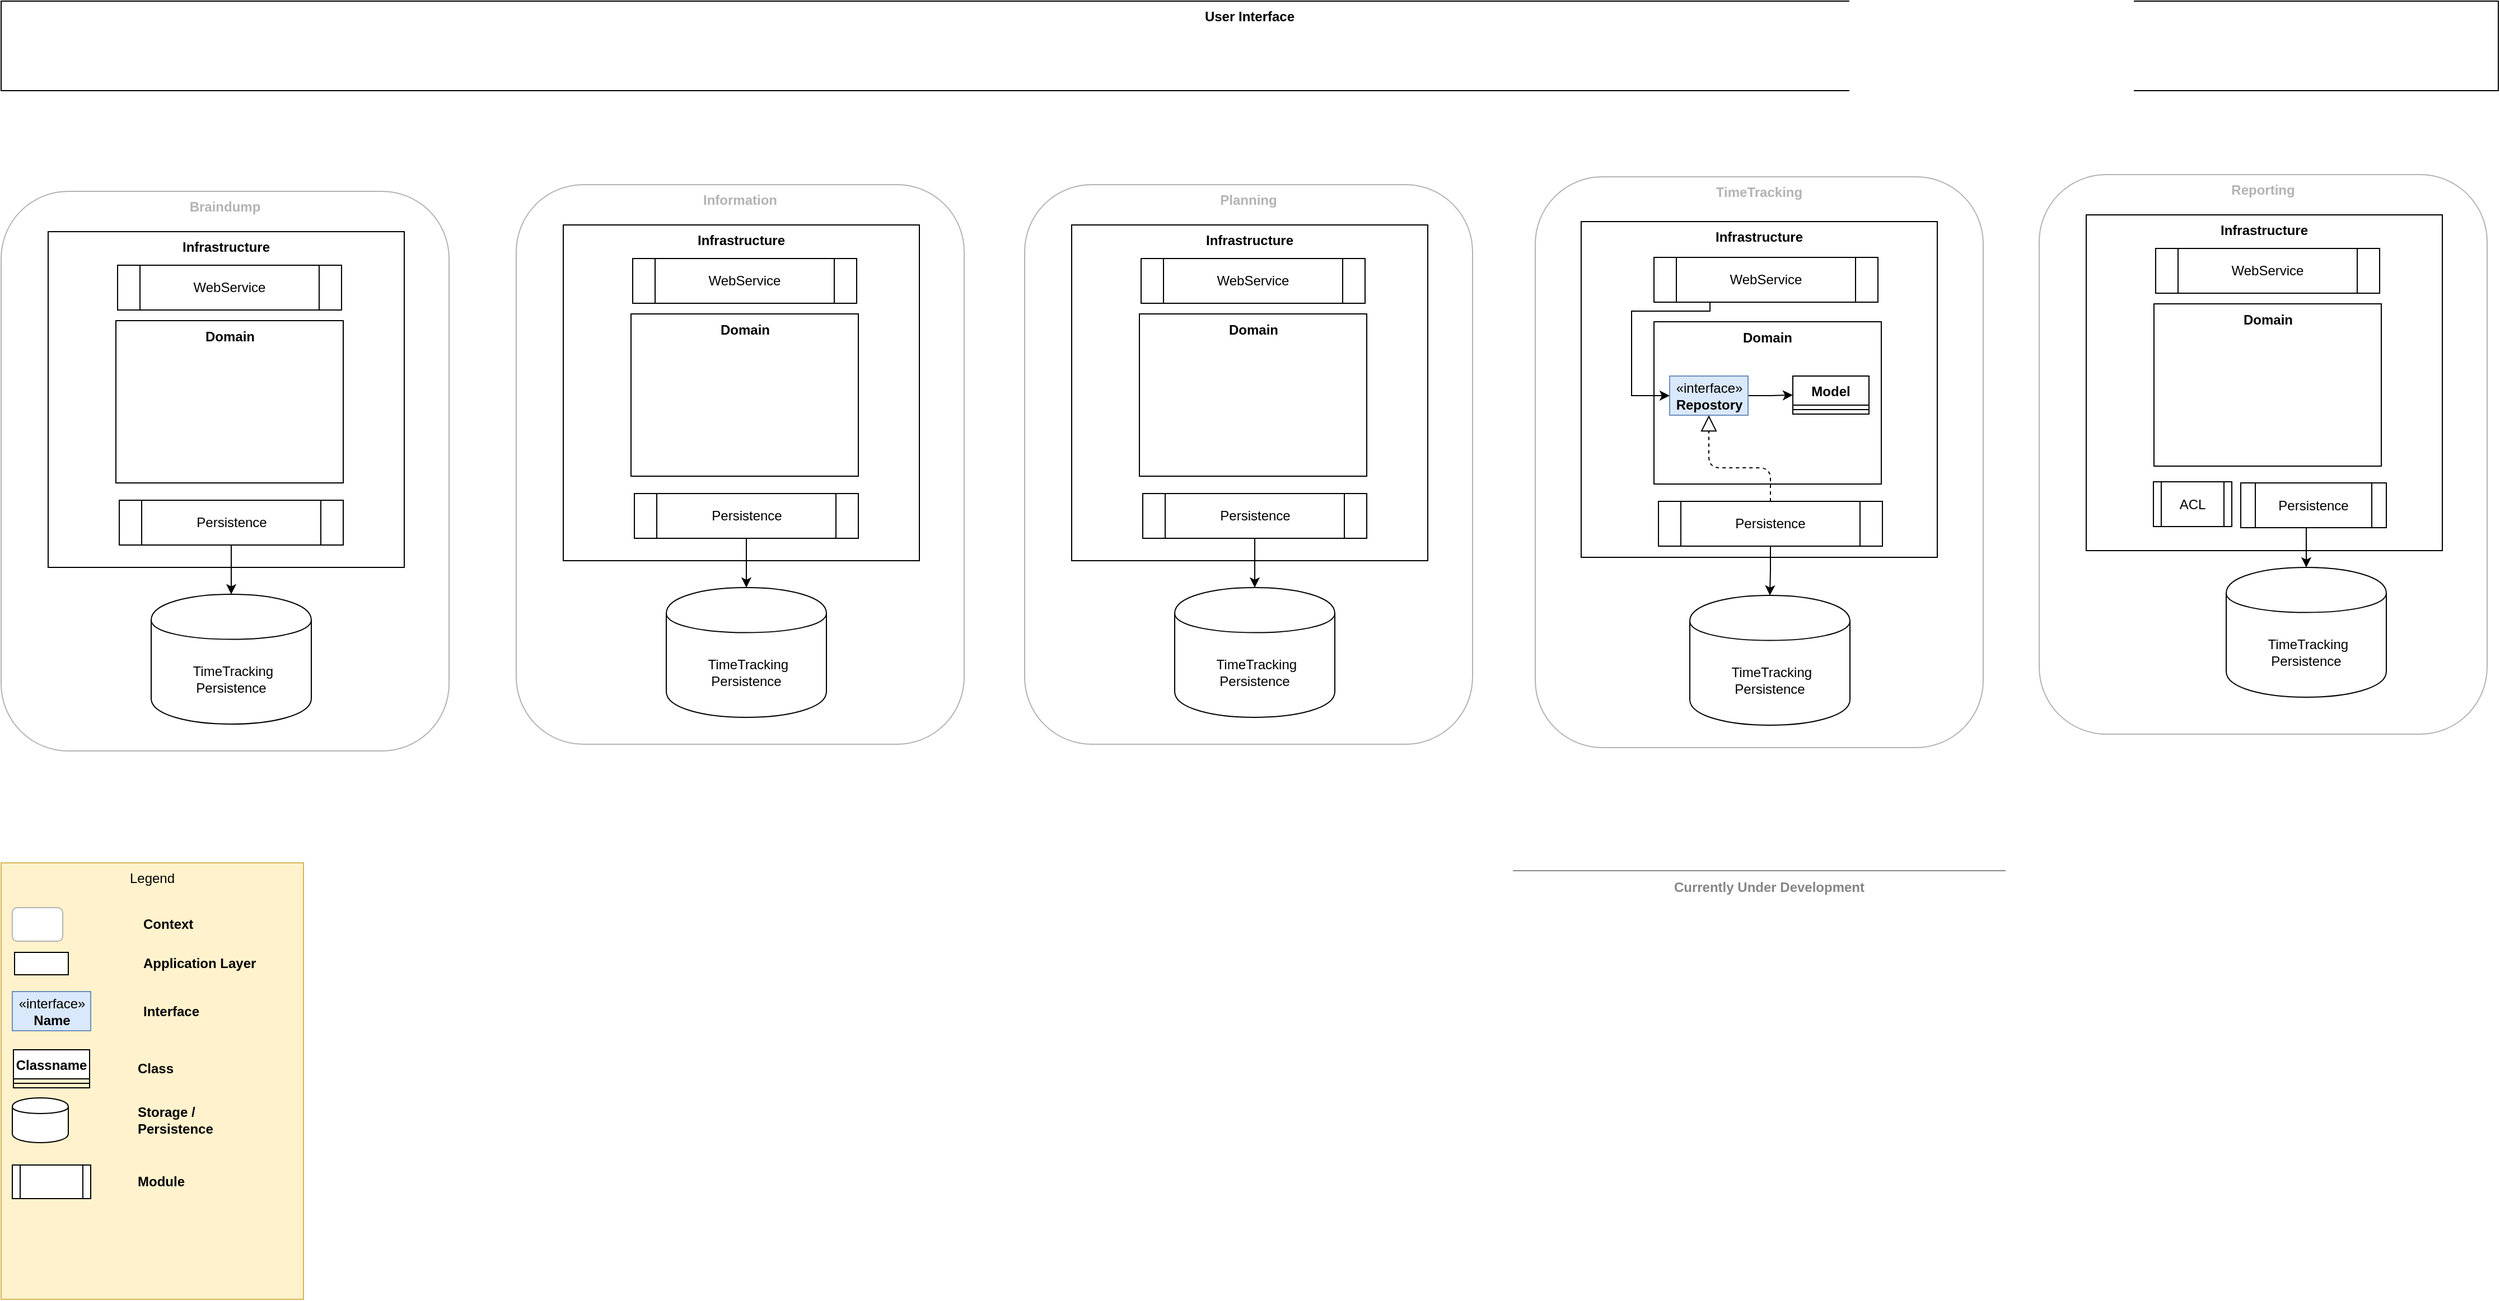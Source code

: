 <mxfile version="12.4.2" type="device" pages="1"><diagram id="JftmDW5fWOyAimVL_-tl" name="Page-1"><mxGraphModel dx="3433" dy="2063" grid="1" gridSize="10" guides="1" tooltips="1" connect="1" arrows="1" fold="1" page="1" pageScale="1" pageWidth="850" pageHeight="1100" math="0" shadow="0"><root><mxCell id="0"/><mxCell id="1" parent="0"/><mxCell id="V-Q1SiW0jfg4uttOCsN8-1" value="Legend" style="rounded=0;whiteSpace=wrap;html=1;verticalAlign=top;fillColor=#fff2cc;strokeColor=#d6b656;" parent="1" vertex="1"><mxGeometry x="50" y="830" width="270" height="390" as="geometry"/></mxCell><mxCell id="V-Q1SiW0jfg4uttOCsN8-2" value="TimeTracking" style="rounded=1;whiteSpace=wrap;html=1;verticalAlign=top;fontStyle=1;fontColor=#B3B3B3;strokeColor=#B3B3B3;" parent="1" vertex="1"><mxGeometry x="1420" y="217" width="400" height="510" as="geometry"/></mxCell><mxCell id="V-Q1SiW0jfg4uttOCsN8-3" value="Infrastructure" style="rounded=0;whiteSpace=wrap;html=1;verticalAlign=top;fontStyle=1" parent="1" vertex="1"><mxGeometry x="1461" y="257" width="318" height="300" as="geometry"/></mxCell><mxCell id="V-Q1SiW0jfg4uttOCsN8-4" value="Domain" style="rounded=0;whiteSpace=wrap;html=1;verticalAlign=top;fontStyle=1" parent="1" vertex="1"><mxGeometry x="1526" y="346.5" width="203" height="145" as="geometry"/></mxCell><mxCell id="V-Q1SiW0jfg4uttOCsN8-5" value="" style="rounded=1;whiteSpace=wrap;html=1;verticalAlign=top;fontStyle=1;fontColor=#B3B3B3;strokeColor=#B3B3B3;" parent="1" vertex="1"><mxGeometry x="60" y="870" width="45" height="30" as="geometry"/></mxCell><mxCell id="V-Q1SiW0jfg4uttOCsN8-6" value="Context" style="text;html=1;align=left;verticalAlign=middle;whiteSpace=wrap;rounded=0;fontStyle=1" parent="1" vertex="1"><mxGeometry x="175" y="875" width="40" height="20" as="geometry"/></mxCell><mxCell id="V-Q1SiW0jfg4uttOCsN8-7" value="" style="rounded=0;whiteSpace=wrap;html=1;verticalAlign=top;fontStyle=1" parent="1" vertex="1"><mxGeometry x="62" y="910" width="48" height="20" as="geometry"/></mxCell><mxCell id="V-Q1SiW0jfg4uttOCsN8-8" value="Application Layer" style="text;html=1;align=left;verticalAlign=middle;whiteSpace=wrap;rounded=0;fontStyle=1" parent="1" vertex="1"><mxGeometry x="175" y="910" width="110" height="20" as="geometry"/></mxCell><mxCell id="V-Q1SiW0jfg4uttOCsN8-9" value="&amp;laquo;interface&amp;raquo;&lt;br&gt;&lt;b&gt;Name&lt;/b&gt;" style="html=1;fillColor=#dae8fc;strokeColor=#6c8ebf;" parent="1" vertex="1"><mxGeometry x="60" y="945" width="70" height="35" as="geometry"/></mxCell><mxCell id="V-Q1SiW0jfg4uttOCsN8-10" value="Interface" style="text;html=1;align=left;verticalAlign=middle;whiteSpace=wrap;rounded=0;fontStyle=1" parent="1" vertex="1"><mxGeometry x="175" y="952.5" width="110" height="20" as="geometry"/></mxCell><mxCell id="V-Q1SiW0jfg4uttOCsN8-11" value="Model" style="swimlane;fontStyle=1;align=center;verticalAlign=top;childLayout=stackLayout;horizontal=1;startSize=26;horizontalStack=0;resizeParent=1;resizeParentMax=0;resizeLast=0;collapsible=1;marginBottom=0;" parent="1" vertex="1"><mxGeometry x="1650" y="395" width="68" height="34" as="geometry"/></mxCell><mxCell id="V-Q1SiW0jfg4uttOCsN8-12" value="" style="line;strokeWidth=1;fillColor=none;align=left;verticalAlign=middle;spacingTop=-1;spacingLeft=3;spacingRight=3;rotatable=0;labelPosition=right;points=[];portConstraint=eastwest;" parent="V-Q1SiW0jfg4uttOCsN8-11" vertex="1"><mxGeometry y="26" width="68" height="8" as="geometry"/></mxCell><mxCell id="V-Q1SiW0jfg4uttOCsN8-13" value="Class" style="text;html=1;align=left;verticalAlign=middle;whiteSpace=wrap;rounded=0;fontStyle=1" parent="1" vertex="1"><mxGeometry x="170" y="1004" width="110" height="20" as="geometry"/></mxCell><mxCell id="V-Q1SiW0jfg4uttOCsN8-14" value="User Interface" style="rounded=0;whiteSpace=wrap;html=1;verticalAlign=top;fontStyle=1" parent="1" vertex="1"><mxGeometry x="50" y="60" width="2230" height="80" as="geometry"/></mxCell><mxCell id="V-Q1SiW0jfg4uttOCsN8-15" value="" style="shape=cylinder;whiteSpace=wrap;html=1;boundedLbl=1;backgroundOutline=1;align=left;" parent="1" vertex="1"><mxGeometry x="60" y="1040" width="50" height="40" as="geometry"/></mxCell><mxCell id="V-Q1SiW0jfg4uttOCsN8-16" value="Storage / Persistence" style="text;html=1;align=left;verticalAlign=middle;whiteSpace=wrap;rounded=0;fontStyle=1" parent="1" vertex="1"><mxGeometry x="170" y="1050" width="110" height="20" as="geometry"/></mxCell><mxCell id="V-Q1SiW0jfg4uttOCsN8-17" value="&amp;nbsp;TimeTracking Persistence" style="shape=cylinder;whiteSpace=wrap;html=1;boundedLbl=1;backgroundOutline=1;align=center;" parent="1" vertex="1"><mxGeometry x="1558" y="591" width="143" height="116" as="geometry"/></mxCell><mxCell id="V-Q1SiW0jfg4uttOCsN8-18" value="Information" style="rounded=1;whiteSpace=wrap;html=1;verticalAlign=top;fontStyle=1;fontColor=#B3B3B3;strokeColor=#B3B3B3;" parent="1" vertex="1"><mxGeometry x="510" y="224" width="400" height="500" as="geometry"/></mxCell><mxCell id="V-Q1SiW0jfg4uttOCsN8-19" value="Infrastructure" style="rounded=0;whiteSpace=wrap;html=1;verticalAlign=top;fontStyle=1" parent="1" vertex="1"><mxGeometry x="552" y="260" width="318" height="300" as="geometry"/></mxCell><mxCell id="V-Q1SiW0jfg4uttOCsN8-20" value="Domain" style="rounded=0;whiteSpace=wrap;html=1;verticalAlign=top;fontStyle=1" parent="1" vertex="1"><mxGeometry x="612.5" y="339.5" width="203" height="145" as="geometry"/></mxCell><mxCell id="V-Q1SiW0jfg4uttOCsN8-24" value="" style="endArrow=none;html=1;fontColor=#B3B3B3;strokeColor=#858585;" parent="1" edge="1"><mxGeometry width="50" height="50" relative="1" as="geometry"><mxPoint x="1400" y="837" as="sourcePoint"/><mxPoint x="1840" y="837" as="targetPoint"/></mxGeometry></mxCell><mxCell id="V-Q1SiW0jfg4uttOCsN8-25" value="Currently Under Development" style="text;html=1;strokeColor=none;fillColor=none;align=center;verticalAlign=middle;whiteSpace=wrap;rounded=0;fontColor=#858585;fontStyle=1" parent="1" vertex="1"><mxGeometry x="1513.5" y="842" width="230" height="20" as="geometry"/></mxCell><mxCell id="V-Q1SiW0jfg4uttOCsN8-26" style="edgeStyle=orthogonalEdgeStyle;rounded=0;orthogonalLoop=1;jettySize=auto;html=1;exitX=0.5;exitY=1;exitDx=0;exitDy=0;entryX=0.5;entryY=0;entryDx=0;entryDy=0;fontColor=#858585;" parent="1" source="V-Q1SiW0jfg4uttOCsN8-27" target="V-Q1SiW0jfg4uttOCsN8-17" edge="1"><mxGeometry relative="1" as="geometry"/></mxCell><mxCell id="V-Q1SiW0jfg4uttOCsN8-27" value="Persistence" style="shape=process;whiteSpace=wrap;html=1;backgroundOutline=1;align=center;" parent="1" vertex="1"><mxGeometry x="1530" y="507" width="200" height="40" as="geometry"/></mxCell><mxCell id="V-Q1SiW0jfg4uttOCsN8-28" value="" style="shape=process;whiteSpace=wrap;html=1;backgroundOutline=1;align=center;" parent="1" vertex="1"><mxGeometry x="60" y="1100" width="70" height="30" as="geometry"/></mxCell><mxCell id="V-Q1SiW0jfg4uttOCsN8-29" value="Module" style="text;html=1;align=left;verticalAlign=middle;whiteSpace=wrap;rounded=0;fontStyle=1" parent="1" vertex="1"><mxGeometry x="170" y="1105" width="110" height="20" as="geometry"/></mxCell><mxCell id="V-Q1SiW0jfg4uttOCsN8-30" value="Classname" style="swimlane;fontStyle=1;align=center;verticalAlign=top;childLayout=stackLayout;horizontal=1;startSize=26;horizontalStack=0;resizeParent=1;resizeParentMax=0;resizeLast=0;collapsible=1;marginBottom=0;" parent="1" vertex="1"><mxGeometry x="61" y="997" width="68" height="34" as="geometry"/></mxCell><mxCell id="V-Q1SiW0jfg4uttOCsN8-31" value="" style="line;strokeWidth=1;fillColor=none;align=left;verticalAlign=middle;spacingTop=-1;spacingLeft=3;spacingRight=3;rotatable=0;labelPosition=right;points=[];portConstraint=eastwest;" parent="V-Q1SiW0jfg4uttOCsN8-30" vertex="1"><mxGeometry y="26" width="68" height="8" as="geometry"/></mxCell><mxCell id="V-Q1SiW0jfg4uttOCsN8-32" style="edgeStyle=orthogonalEdgeStyle;rounded=0;orthogonalLoop=1;jettySize=auto;html=1;exitX=1;exitY=0.5;exitDx=0;exitDy=0;entryX=0;entryY=0.5;entryDx=0;entryDy=0;fontColor=#858585;" parent="1" source="V-Q1SiW0jfg4uttOCsN8-33" target="V-Q1SiW0jfg4uttOCsN8-11" edge="1"><mxGeometry relative="1" as="geometry"/></mxCell><mxCell id="V-Q1SiW0jfg4uttOCsN8-33" value="«interface»&lt;br&gt;&lt;b&gt;Repostory&lt;br&gt;&lt;/b&gt;" style="html=1;fillColor=#dae8fc;strokeColor=#6c8ebf;" parent="1" vertex="1"><mxGeometry x="1540" y="395" width="70" height="35" as="geometry"/></mxCell><mxCell id="V-Q1SiW0jfg4uttOCsN8-34" style="edgeStyle=orthogonalEdgeStyle;rounded=0;orthogonalLoop=1;jettySize=auto;html=1;exitX=0.25;exitY=1;exitDx=0;exitDy=0;entryX=0;entryY=0.5;entryDx=0;entryDy=0;fontColor=#858585;" parent="1" source="V-Q1SiW0jfg4uttOCsN8-35" target="V-Q1SiW0jfg4uttOCsN8-33" edge="1"><mxGeometry relative="1" as="geometry"><Array as="points"><mxPoint x="1506" y="337"/><mxPoint x="1506" y="412"/></Array></mxGeometry></mxCell><mxCell id="V-Q1SiW0jfg4uttOCsN8-35" value="WebService" style="shape=process;whiteSpace=wrap;html=1;backgroundOutline=1;align=center;" parent="1" vertex="1"><mxGeometry x="1526" y="289" width="200" height="40" as="geometry"/></mxCell><mxCell id="V-Q1SiW0jfg4uttOCsN8-36" value="" style="endArrow=block;dashed=1;endFill=0;endSize=12;html=1;fontColor=#858585;entryX=0.5;entryY=1;entryDx=0;entryDy=0;exitX=0.5;exitY=0;exitDx=0;exitDy=0;" parent="1" source="V-Q1SiW0jfg4uttOCsN8-27" target="V-Q1SiW0jfg4uttOCsN8-33" edge="1"><mxGeometry width="160" relative="1" as="geometry"><mxPoint x="1170" y="887" as="sourcePoint"/><mxPoint x="1330" y="887" as="targetPoint"/><Array as="points"><mxPoint x="1630" y="477"/><mxPoint x="1575" y="477"/></Array></mxGeometry></mxCell><mxCell id="V-Q1SiW0jfg4uttOCsN8-37" value="WebService" style="shape=process;whiteSpace=wrap;html=1;backgroundOutline=1;align=center;" parent="1" vertex="1"><mxGeometry x="614" y="290" width="200" height="40" as="geometry"/></mxCell><mxCell id="V-Q1SiW0jfg4uttOCsN8-40" style="edgeStyle=orthogonalEdgeStyle;rounded=0;orthogonalLoop=1;jettySize=auto;html=1;exitX=0.5;exitY=1;exitDx=0;exitDy=0;entryX=0.5;entryY=0;entryDx=0;entryDy=0;" parent="1" source="V-Q1SiW0jfg4uttOCsN8-38" target="V-Q1SiW0jfg4uttOCsN8-39" edge="1"><mxGeometry relative="1" as="geometry"/></mxCell><mxCell id="V-Q1SiW0jfg4uttOCsN8-38" value="Persistence" style="shape=process;whiteSpace=wrap;html=1;backgroundOutline=1;align=center;" parent="1" vertex="1"><mxGeometry x="615.5" y="500" width="200" height="40" as="geometry"/></mxCell><mxCell id="V-Q1SiW0jfg4uttOCsN8-39" value="&amp;nbsp;TimeTracking Persistence" style="shape=cylinder;whiteSpace=wrap;html=1;boundedLbl=1;backgroundOutline=1;align=center;" parent="1" vertex="1"><mxGeometry x="644" y="584" width="143" height="116" as="geometry"/></mxCell><mxCell id="V-Q1SiW0jfg4uttOCsN8-41" value="Planning" style="rounded=1;whiteSpace=wrap;html=1;verticalAlign=top;fontStyle=1;fontColor=#B3B3B3;strokeColor=#B3B3B3;" parent="1" vertex="1"><mxGeometry x="964" y="224" width="400" height="500" as="geometry"/></mxCell><mxCell id="V-Q1SiW0jfg4uttOCsN8-42" value="Infrastructure" style="rounded=0;whiteSpace=wrap;html=1;verticalAlign=top;fontStyle=1" parent="1" vertex="1"><mxGeometry x="1006" y="260" width="318" height="300" as="geometry"/></mxCell><mxCell id="V-Q1SiW0jfg4uttOCsN8-43" value="Domain" style="rounded=0;whiteSpace=wrap;html=1;verticalAlign=top;fontStyle=1" parent="1" vertex="1"><mxGeometry x="1066.5" y="339.5" width="203" height="145" as="geometry"/></mxCell><mxCell id="V-Q1SiW0jfg4uttOCsN8-44" value="WebService" style="shape=process;whiteSpace=wrap;html=1;backgroundOutline=1;align=center;" parent="1" vertex="1"><mxGeometry x="1068" y="290" width="200" height="40" as="geometry"/></mxCell><mxCell id="V-Q1SiW0jfg4uttOCsN8-45" style="edgeStyle=orthogonalEdgeStyle;rounded=0;orthogonalLoop=1;jettySize=auto;html=1;exitX=0.5;exitY=1;exitDx=0;exitDy=0;entryX=0.5;entryY=0;entryDx=0;entryDy=0;" parent="1" source="V-Q1SiW0jfg4uttOCsN8-46" target="V-Q1SiW0jfg4uttOCsN8-47" edge="1"><mxGeometry relative="1" as="geometry"/></mxCell><mxCell id="V-Q1SiW0jfg4uttOCsN8-46" value="Persistence" style="shape=process;whiteSpace=wrap;html=1;backgroundOutline=1;align=center;" parent="1" vertex="1"><mxGeometry x="1069.5" y="500" width="200" height="40" as="geometry"/></mxCell><mxCell id="V-Q1SiW0jfg4uttOCsN8-47" value="&amp;nbsp;TimeTracking Persistence" style="shape=cylinder;whiteSpace=wrap;html=1;boundedLbl=1;backgroundOutline=1;align=center;" parent="1" vertex="1"><mxGeometry x="1098" y="584" width="143" height="116" as="geometry"/></mxCell><mxCell id="V-Q1SiW0jfg4uttOCsN8-48" value="Braindump" style="rounded=1;whiteSpace=wrap;html=1;verticalAlign=top;fontStyle=1;fontColor=#B3B3B3;strokeColor=#B3B3B3;" parent="1" vertex="1"><mxGeometry x="50" y="230" width="400" height="500" as="geometry"/></mxCell><mxCell id="V-Q1SiW0jfg4uttOCsN8-49" value="Infrastructure" style="rounded=0;whiteSpace=wrap;html=1;verticalAlign=top;fontStyle=1" parent="1" vertex="1"><mxGeometry x="92" y="266" width="318" height="300" as="geometry"/></mxCell><mxCell id="V-Q1SiW0jfg4uttOCsN8-50" value="Domain" style="rounded=0;whiteSpace=wrap;html=1;verticalAlign=top;fontStyle=1" parent="1" vertex="1"><mxGeometry x="152.5" y="345.5" width="203" height="145" as="geometry"/></mxCell><mxCell id="V-Q1SiW0jfg4uttOCsN8-51" value="WebService" style="shape=process;whiteSpace=wrap;html=1;backgroundOutline=1;align=center;" parent="1" vertex="1"><mxGeometry x="154" y="296" width="200" height="40" as="geometry"/></mxCell><mxCell id="V-Q1SiW0jfg4uttOCsN8-52" style="edgeStyle=orthogonalEdgeStyle;rounded=0;orthogonalLoop=1;jettySize=auto;html=1;exitX=0.5;exitY=1;exitDx=0;exitDy=0;entryX=0.5;entryY=0;entryDx=0;entryDy=0;" parent="1" source="V-Q1SiW0jfg4uttOCsN8-53" target="V-Q1SiW0jfg4uttOCsN8-54" edge="1"><mxGeometry relative="1" as="geometry"/></mxCell><mxCell id="V-Q1SiW0jfg4uttOCsN8-53" value="Persistence" style="shape=process;whiteSpace=wrap;html=1;backgroundOutline=1;align=center;" parent="1" vertex="1"><mxGeometry x="155.5" y="506" width="200" height="40" as="geometry"/></mxCell><mxCell id="V-Q1SiW0jfg4uttOCsN8-54" value="&amp;nbsp;TimeTracking Persistence" style="shape=cylinder;whiteSpace=wrap;html=1;boundedLbl=1;backgroundOutline=1;align=center;" parent="1" vertex="1"><mxGeometry x="184" y="590" width="143" height="116" as="geometry"/></mxCell><mxCell id="V-Q1SiW0jfg4uttOCsN8-55" value="Reporting" style="rounded=1;whiteSpace=wrap;html=1;verticalAlign=top;fontStyle=1;fontColor=#B3B3B3;strokeColor=#B3B3B3;" parent="1" vertex="1"><mxGeometry x="1870" y="215" width="400" height="500" as="geometry"/></mxCell><mxCell id="V-Q1SiW0jfg4uttOCsN8-56" value="Infrastructure" style="rounded=0;whiteSpace=wrap;html=1;verticalAlign=top;fontStyle=1" parent="1" vertex="1"><mxGeometry x="1912" y="251" width="318" height="300" as="geometry"/></mxCell><mxCell id="V-Q1SiW0jfg4uttOCsN8-57" value="Domain" style="rounded=0;whiteSpace=wrap;html=1;verticalAlign=top;fontStyle=1" parent="1" vertex="1"><mxGeometry x="1972.5" y="330.5" width="203" height="145" as="geometry"/></mxCell><mxCell id="V-Q1SiW0jfg4uttOCsN8-58" value="WebService" style="shape=process;whiteSpace=wrap;html=1;backgroundOutline=1;align=center;" parent="1" vertex="1"><mxGeometry x="1974" y="281" width="200" height="40" as="geometry"/></mxCell><mxCell id="V-Q1SiW0jfg4uttOCsN8-59" style="edgeStyle=orthogonalEdgeStyle;rounded=0;orthogonalLoop=1;jettySize=auto;html=1;exitX=0.5;exitY=1;exitDx=0;exitDy=0;entryX=0.5;entryY=0;entryDx=0;entryDy=0;" parent="1" source="V-Q1SiW0jfg4uttOCsN8-60" target="V-Q1SiW0jfg4uttOCsN8-61" edge="1"><mxGeometry relative="1" as="geometry"/></mxCell><mxCell id="V-Q1SiW0jfg4uttOCsN8-60" value="Persistence" style="shape=process;whiteSpace=wrap;html=1;backgroundOutline=1;align=center;" parent="1" vertex="1"><mxGeometry x="2050" y="490.5" width="130" height="40" as="geometry"/></mxCell><mxCell id="V-Q1SiW0jfg4uttOCsN8-61" value="&amp;nbsp;TimeTracking Persistence" style="shape=cylinder;whiteSpace=wrap;html=1;boundedLbl=1;backgroundOutline=1;align=center;" parent="1" vertex="1"><mxGeometry x="2037" y="566" width="143" height="116" as="geometry"/></mxCell><mxCell id="V-Q1SiW0jfg4uttOCsN8-62" value="ACL" style="shape=process;whiteSpace=wrap;html=1;backgroundOutline=1;align=center;" parent="1" vertex="1"><mxGeometry x="1972" y="489.5" width="70" height="40" as="geometry"/></mxCell></root></mxGraphModel></diagram></mxfile>